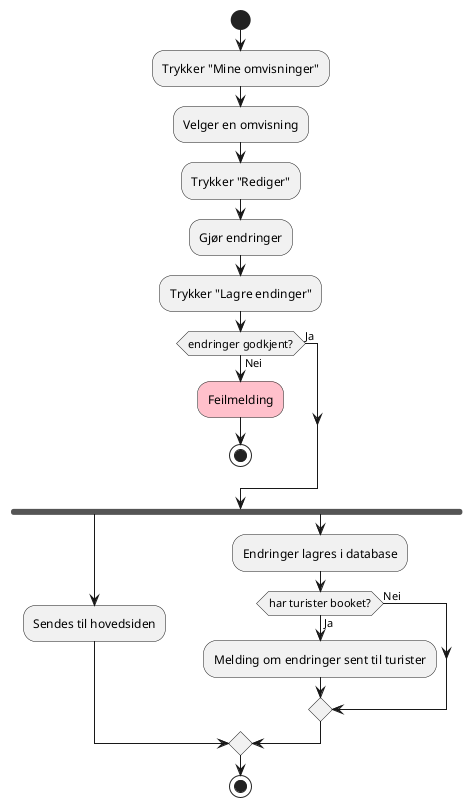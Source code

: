 @startuml
'https://plantuml.com/activity-diagram-beta

start
:Trykker "Mine omvisninger";
:Velger en omvisning;
:Trykker "Rediger";
:Gjør endringer;
:Trykker "Lagre endinger";
if (endringer godkjent?) then (Nei)
    #pink:Feilmelding;
    stop
else (Ja)
endif

fork
    :Sendes til hovedsiden;
fork again
:Endringer lagres i database;
if (har turister booket?) then (Ja)
    :Melding om endringer sent til turister;
else (Nei)
endif
end merge
stop

@enduml
